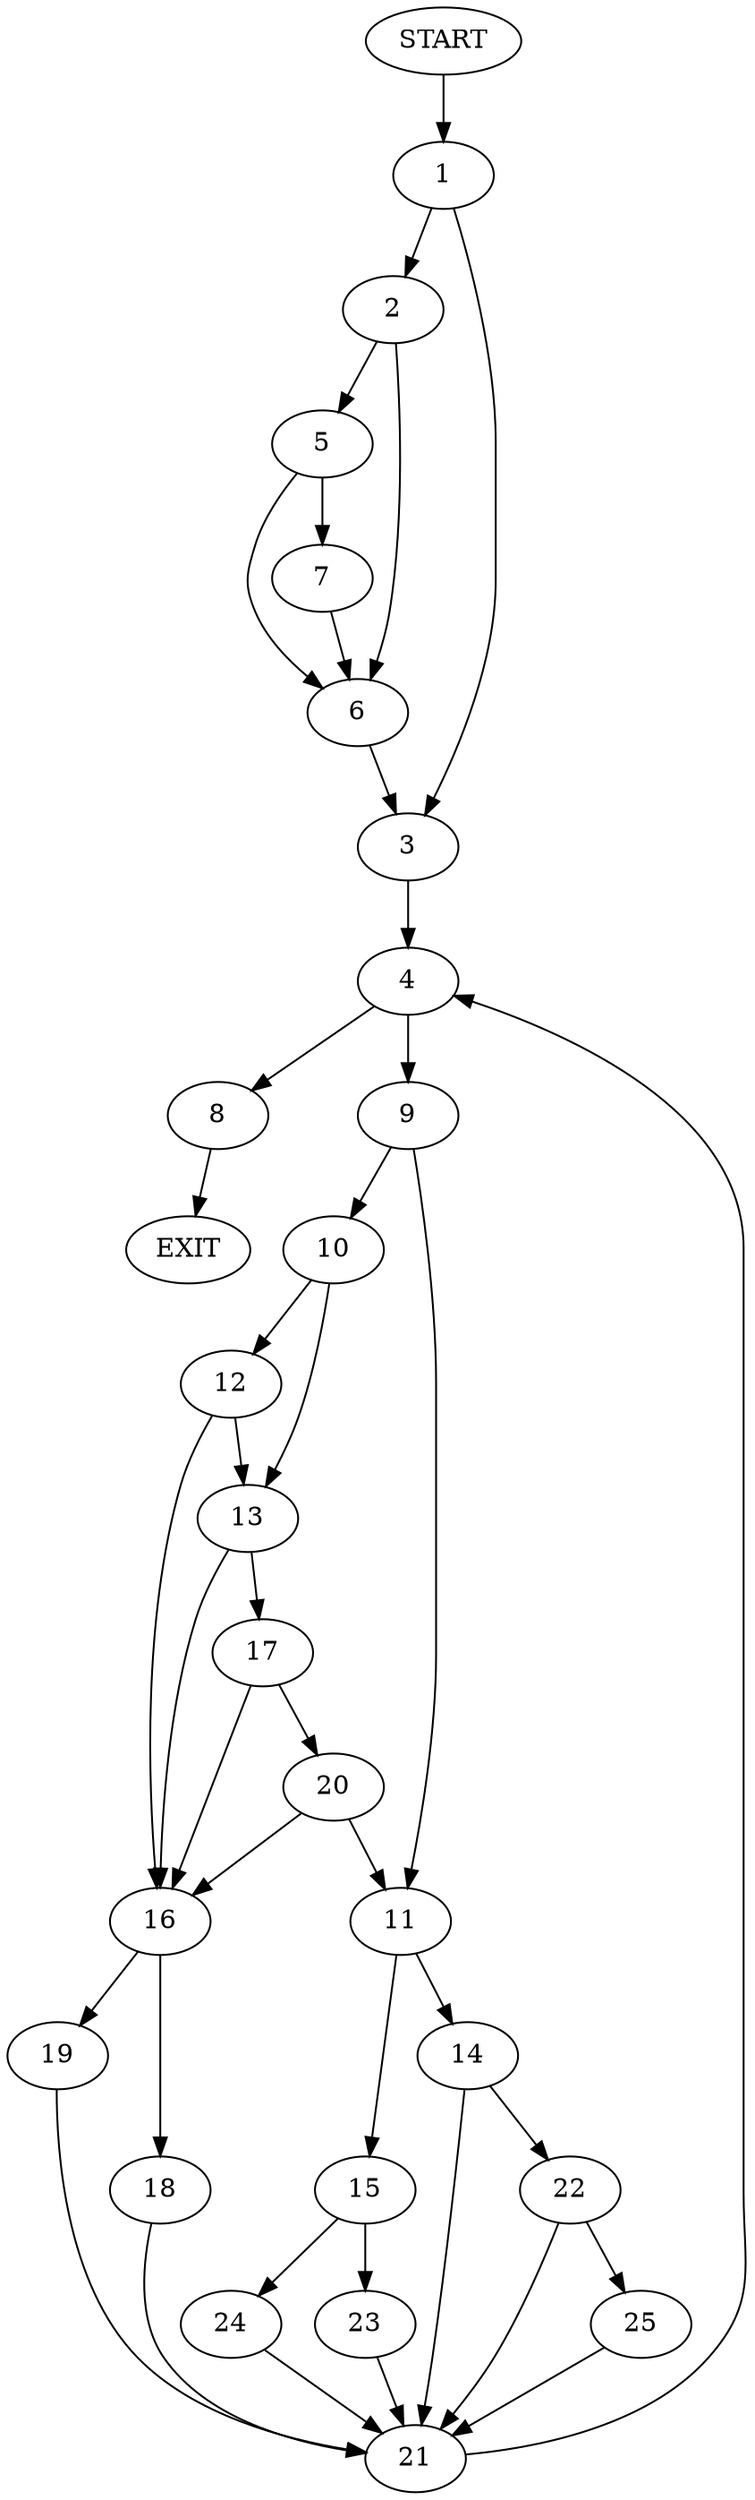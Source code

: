 digraph {
0 [label="START"]
26 [label="EXIT"]
0 -> 1
1 -> 2
1 -> 3
3 -> 4
2 -> 5
2 -> 6
5 -> 7
5 -> 6
6 -> 3
7 -> 6
4 -> 8
4 -> 9
9 -> 10
9 -> 11
8 -> 26
10 -> 12
10 -> 13
11 -> 14
11 -> 15
12 -> 16
12 -> 13
13 -> 16
13 -> 17
16 -> 18
16 -> 19
17 -> 20
17 -> 16
20 -> 16
20 -> 11
14 -> 21
14 -> 22
15 -> 23
15 -> 24
23 -> 21
24 -> 21
21 -> 4
22 -> 25
22 -> 21
25 -> 21
19 -> 21
18 -> 21
}
